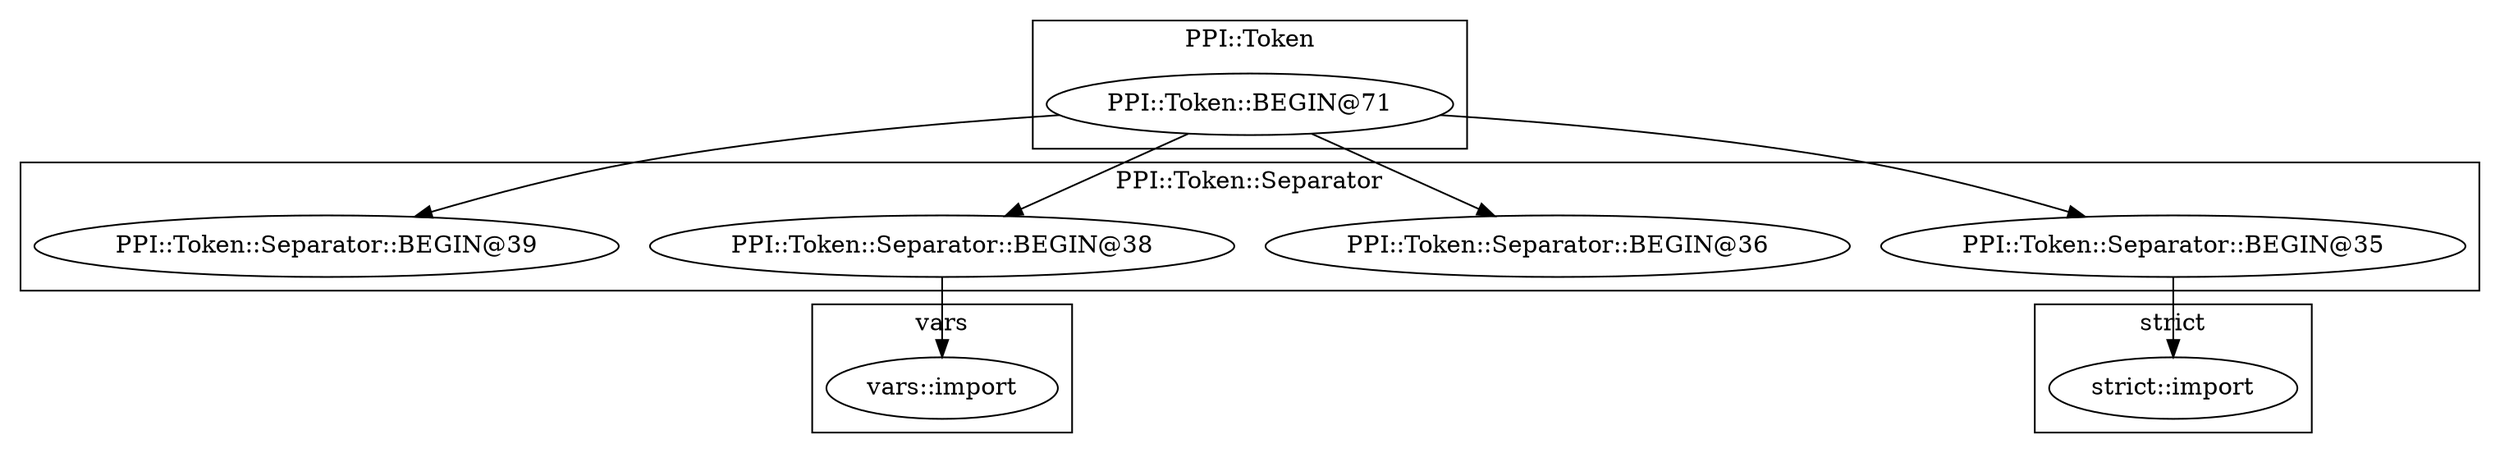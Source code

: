 digraph {
graph [overlap=false]
subgraph cluster_PPI_Token {
	label="PPI::Token";
	"PPI::Token::BEGIN@71";
}
subgraph cluster_PPI_Token_Separator {
	label="PPI::Token::Separator";
	"PPI::Token::Separator::BEGIN@38";
	"PPI::Token::Separator::BEGIN@36";
	"PPI::Token::Separator::BEGIN@35";
	"PPI::Token::Separator::BEGIN@39";
}
subgraph cluster_vars {
	label="vars";
	"vars::import";
}
subgraph cluster_strict {
	label="strict";
	"strict::import";
}
"PPI::Token::BEGIN@71" -> "PPI::Token::Separator::BEGIN@39";
"PPI::Token::BEGIN@71" -> "PPI::Token::Separator::BEGIN@35";
"PPI::Token::Separator::BEGIN@35" -> "strict::import";
"PPI::Token::Separator::BEGIN@38" -> "vars::import";
"PPI::Token::BEGIN@71" -> "PPI::Token::Separator::BEGIN@38";
"PPI::Token::BEGIN@71" -> "PPI::Token::Separator::BEGIN@36";
}
